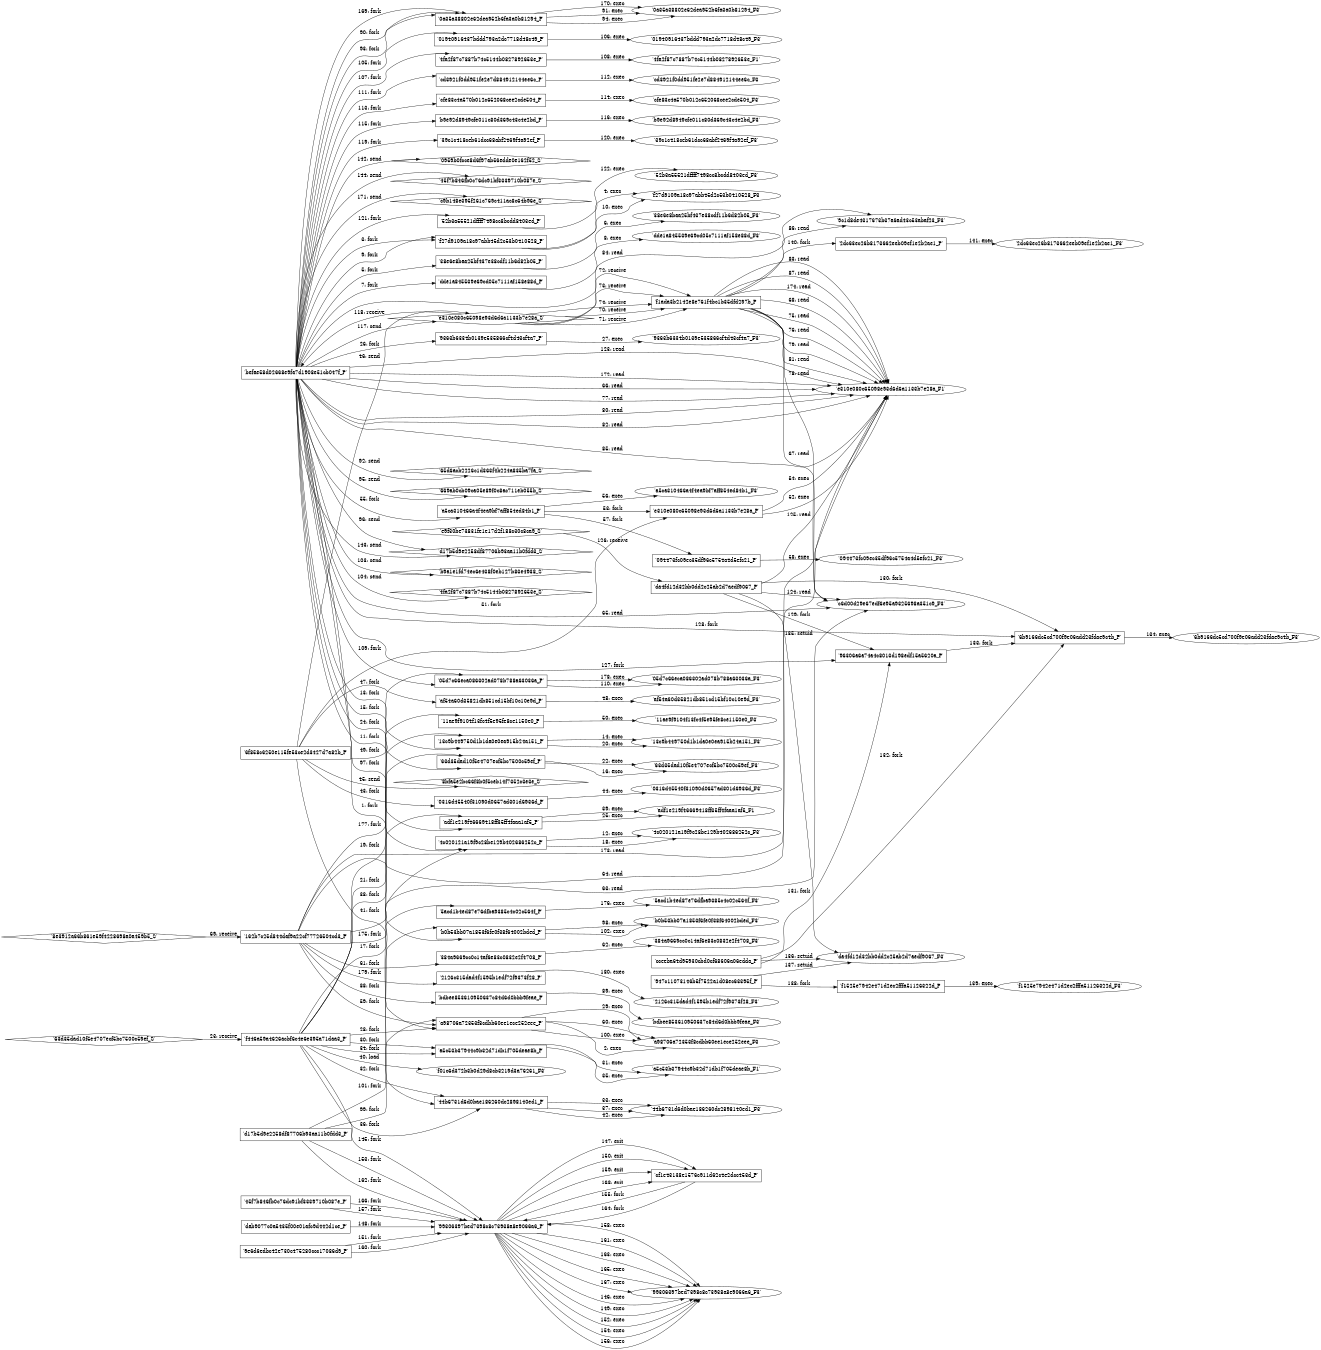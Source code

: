 digraph "D:\Learning\Paper\apt\基于CTI的攻击预警\Dataset\攻击图\ASGfromALLCTI\Microsoft Patch Tuesday – August 2019.dot" {
rankdir="LR"
size="9"
fixedsize="false"
splines="true"
nodesep=0.3
ranksep=0
fontsize=10
overlap="scalexy"
engine= "neato"
	"'befae58d02668e9fa7d1908e51cb047f_P'" [node_type=Process shape=box]
	"'a98706a72353f8cdbb60ee1ece252eee_P'" [node_type=Process shape=box]
	"'befae58d02668e9fa7d1908e51cb047f_P'" -> "'a98706a72353f8cdbb60ee1ece252eee_P'" [label="1: fork"]
	"'a98706a72353f8cdbb60ee1ece252eee_P'" [node_type=Process shape=box]
	"'a98706a72353f8cdbb60ee1ece252eee_F3'" [node_type=File shape=ellipse]
	"'a98706a72353f8cdbb60ee1ece252eee_P'" -> "'a98706a72353f8cdbb60ee1ece252eee_F3'" [label="2: exec"]
	"'befae58d02668e9fa7d1908e51cb047f_P'" [node_type=Process shape=box]
	"'f27d9109a18c97abb45d2c53b0410528_P'" [node_type=Process shape=box]
	"'befae58d02668e9fa7d1908e51cb047f_P'" -> "'f27d9109a18c97abb45d2c53b0410528_P'" [label="3: fork"]
	"'f27d9109a18c97abb45d2c53b0410528_P'" [node_type=Process shape=box]
	"'f27d9109a18c97abb45d2c53b0410528_F3'" [node_type=File shape=ellipse]
	"'f27d9109a18c97abb45d2c53b0410528_P'" -> "'f27d9109a18c97abb45d2c53b0410528_F3'" [label="4: exec"]
	"'befae58d02668e9fa7d1908e51cb047f_P'" [node_type=Process shape=box]
	"'38e6e8baa25bf437e38cdf11b6d82b05_P'" [node_type=Process shape=box]
	"'befae58d02668e9fa7d1908e51cb047f_P'" -> "'38e6e8baa25bf437e38cdf11b6d82b05_P'" [label="5: fork"]
	"'38e6e8baa25bf437e38cdf11b6d82b05_P'" [node_type=Process shape=box]
	"'38e6e8baa25bf437e38cdf11b6d82b05_F3'" [node_type=File shape=ellipse]
	"'38e6e8baa25bf437e38cdf11b6d82b05_P'" -> "'38e6e8baa25bf437e38cdf11b6d82b05_F3'" [label="6: exec"]
	"'befae58d02668e9fa7d1908e51cb047f_P'" [node_type=Process shape=box]
	"'dde1a845539e69cd05c7111af158e88d_P'" [node_type=Process shape=box]
	"'befae58d02668e9fa7d1908e51cb047f_P'" -> "'dde1a845539e69cd05c7111af158e88d_P'" [label="7: fork"]
	"'dde1a845539e69cd05c7111af158e88d_P'" [node_type=Process shape=box]
	"'dde1a845539e69cd05c7111af158e88d_F3'" [node_type=File shape=ellipse]
	"'dde1a845539e69cd05c7111af158e88d_P'" -> "'dde1a845539e69cd05c7111af158e88d_F3'" [label="8: exec"]
	"'befae58d02668e9fa7d1908e51cb047f_P'" [node_type=Process shape=box]
	"'f27d9109a18c97abb45d2c53b0410528_P'" [node_type=Process shape=box]
	"'befae58d02668e9fa7d1908e51cb047f_P'" -> "'f27d9109a18c97abb45d2c53b0410528_P'" [label="9: fork"]
	"'f27d9109a18c97abb45d2c53b0410528_P'" [node_type=Process shape=box]
	"'f27d9109a18c97abb45d2c53b0410528_F3'" [node_type=File shape=ellipse]
	"'f27d9109a18c97abb45d2c53b0410528_P'" -> "'f27d9109a18c97abb45d2c53b0410528_F3'" [label="10: exec"]
	"'befae58d02668e9fa7d1908e51cb047f_P'" [node_type=Process shape=box]
	"'4c020121a19f9c28be129b402686252c_P'" [node_type=Process shape=box]
	"'befae58d02668e9fa7d1908e51cb047f_P'" -> "'4c020121a19f9c28be129b402686252c_P'" [label="11: fork"]
	"'4c020121a19f9c28be129b402686252c_P'" [node_type=Process shape=box]
	"'4c020121a19f9c28be129b402686252c_F3'" [node_type=File shape=ellipse]
	"'4c020121a19f9c28be129b402686252c_P'" -> "'4c020121a19f9c28be129b402686252c_F3'" [label="12: exec"]
	"'befae58d02668e9fa7d1908e51cb047f_P'" [node_type=Process shape=box]
	"'13c9b449750d1b1da0e0ea915b24a151_P'" [node_type=Process shape=box]
	"'befae58d02668e9fa7d1908e51cb047f_P'" -> "'13c9b449750d1b1da0e0ea915b24a151_P'" [label="13: fork"]
	"'13c9b449750d1b1da0e0ea915b24a151_P'" [node_type=Process shape=box]
	"'13c9b449750d1b1da0e0ea915b24a151_F3'" [node_type=File shape=ellipse]
	"'13c9b449750d1b1da0e0ea915b24a151_P'" -> "'13c9b449750d1b1da0e0ea915b24a151_F3'" [label="14: exec"]
	"'befae58d02668e9fa7d1908e51cb047f_P'" [node_type=Process shape=box]
	"'63d35dad10f5e4707ecf5bc7500c59ef_P'" [node_type=Process shape=box]
	"'befae58d02668e9fa7d1908e51cb047f_P'" -> "'63d35dad10f5e4707ecf5bc7500c59ef_P'" [label="15: fork"]
	"'63d35dad10f5e4707ecf5bc7500c59ef_P'" [node_type=Process shape=box]
	"'63d35dad10f5e4707ecf5bc7500c59ef_F3'" [node_type=File shape=ellipse]
	"'63d35dad10f5e4707ecf5bc7500c59ef_P'" -> "'63d35dad10f5e4707ecf5bc7500c59ef_F3'" [label="16: exec"]
	"'f446a59a4626acbf6c4e6e395a71daa3_P'" [node_type=Process shape=box]
	"'4c020121a19f9c28be129b402686252c_P'" [node_type=Process shape=box]
	"'f446a59a4626acbf6c4e6e395a71daa3_P'" -> "'4c020121a19f9c28be129b402686252c_P'" [label="17: fork"]
	"'4c020121a19f9c28be129b402686252c_P'" [node_type=Process shape=box]
	"'4c020121a19f9c28be129b402686252c_F3'" [node_type=File shape=ellipse]
	"'4c020121a19f9c28be129b402686252c_P'" -> "'4c020121a19f9c28be129b402686252c_F3'" [label="18: exec"]
	"'f446a59a4626acbf6c4e6e395a71daa3_P'" [node_type=Process shape=box]
	"'13c9b449750d1b1da0e0ea915b24a151_P'" [node_type=Process shape=box]
	"'f446a59a4626acbf6c4e6e395a71daa3_P'" -> "'13c9b449750d1b1da0e0ea915b24a151_P'" [label="19: fork"]
	"'13c9b449750d1b1da0e0ea915b24a151_P'" [node_type=Process shape=box]
	"'13c9b449750d1b1da0e0ea915b24a151_F3'" [node_type=File shape=ellipse]
	"'13c9b449750d1b1da0e0ea915b24a151_P'" -> "'13c9b449750d1b1da0e0ea915b24a151_F3'" [label="20: exec"]
	"'f446a59a4626acbf6c4e6e395a71daa3_P'" [node_type=Process shape=box]
	"'63d35dad10f5e4707ecf5bc7500c59ef_P'" [node_type=Process shape=box]
	"'f446a59a4626acbf6c4e6e395a71daa3_P'" -> "'63d35dad10f5e4707ecf5bc7500c59ef_P'" [label="21: fork"]
	"'63d35dad10f5e4707ecf5bc7500c59ef_P'" [node_type=Process shape=box]
	"'63d35dad10f5e4707ecf5bc7500c59ef_F3'" [node_type=File shape=ellipse]
	"'63d35dad10f5e4707ecf5bc7500c59ef_P'" -> "'63d35dad10f5e4707ecf5bc7500c59ef_F3'" [label="22: exec"]
	"'f446a59a4626acbf6c4e6e395a71daa3_P'" [node_type=Process shape=box]
	"'63d35dad10f5e4707ecf5bc7500c59ef_S'" [node_type=Socket shape=diamond]
	"'63d35dad10f5e4707ecf5bc7500c59ef_S'" -> "'f446a59a4626acbf6c4e6e395a71daa3_P'" [label="23: receive"]
	"'befae58d02668e9fa7d1908e51cb047f_P'" [node_type=Process shape=box]
	"'adf1e219f46669418ff35ff4faaa1af5_P'" [node_type=Process shape=box]
	"'befae58d02668e9fa7d1908e51cb047f_P'" -> "'adf1e219f46669418ff35ff4faaa1af5_P'" [label="24: fork"]
	"'adf1e219f46669418ff35ff4faaa1af5_P'" [node_type=Process shape=box]
	"'adf1e219f46669418ff35ff4faaa1af5_F1'" [node_type=File shape=ellipse]
	"'adf1e219f46669418ff35ff4faaa1af5_P'" -> "'adf1e219f46669418ff35ff4faaa1af5_F1'" [label="25: exec"]
	"'befae58d02668e9fa7d1908e51cb047f_P'" [node_type=Process shape=box]
	"'9363b6334b0139e535866cf4d43cf4a7_P'" [node_type=Process shape=box]
	"'befae58d02668e9fa7d1908e51cb047f_P'" -> "'9363b6334b0139e535866cf4d43cf4a7_P'" [label="26: fork"]
	"'9363b6334b0139e535866cf4d43cf4a7_P'" [node_type=Process shape=box]
	"'9363b6334b0139e535866cf4d43cf4a7_F3'" [node_type=File shape=ellipse]
	"'9363b6334b0139e535866cf4d43cf4a7_P'" -> "'9363b6334b0139e535866cf4d43cf4a7_F3'" [label="27: exec"]
	"'f446a59a4626acbf6c4e6e395a71daa3_P'" [node_type=Process shape=box]
	"'a98706a72353f8cdbb60ee1ece252eee_P'" [node_type=Process shape=box]
	"'f446a59a4626acbf6c4e6e395a71daa3_P'" -> "'a98706a72353f8cdbb60ee1ece252eee_P'" [label="28: fork"]
	"'a98706a72353f8cdbb60ee1ece252eee_P'" [node_type=Process shape=box]
	"'a98706a72353f8cdbb60ee1ece252eee_F3'" [node_type=File shape=ellipse]
	"'a98706a72353f8cdbb60ee1ece252eee_P'" -> "'a98706a72353f8cdbb60ee1ece252eee_F3'" [label="29: exec"]
	"'f446a59a4626acbf6c4e6e395a71daa3_P'" [node_type=Process shape=box]
	"'a5c53b37944c9b32d71db1f705deae8b_P'" [node_type=Process shape=box]
	"'f446a59a4626acbf6c4e6e395a71daa3_P'" -> "'a5c53b37944c9b32d71db1f705deae8b_P'" [label="30: fork"]
	"'a5c53b37944c9b32d71db1f705deae8b_P'" [node_type=Process shape=box]
	"'a5c53b37944c9b32d71db1f705deae8b_F1'" [node_type=File shape=ellipse]
	"'a5c53b37944c9b32d71db1f705deae8b_P'" -> "'a5c53b37944c9b32d71db1f705deae8b_F1'" [label="31: exec"]
	"'f446a59a4626acbf6c4e6e395a71daa3_P'" [node_type=Process shape=box]
	"'44b6731d6d0bae186260dc2898140ed1_P'" [node_type=Process shape=box]
	"'f446a59a4626acbf6c4e6e395a71daa3_P'" -> "'44b6731d6d0bae186260dc2898140ed1_P'" [label="32: fork"]
	"'44b6731d6d0bae186260dc2898140ed1_P'" [node_type=Process shape=box]
	"'44b6731d6d0bae186260dc2898140ed1_F3'" [node_type=File shape=ellipse]
	"'44b6731d6d0bae186260dc2898140ed1_P'" -> "'44b6731d6d0bae186260dc2898140ed1_F3'" [label="33: exec"]
	"'f446a59a4626acbf6c4e6e395a71daa3_P'" [node_type=Process shape=box]
	"'a5c53b37944c9b32d71db1f705deae8b_P'" [node_type=Process shape=box]
	"'f446a59a4626acbf6c4e6e395a71daa3_P'" -> "'a5c53b37944c9b32d71db1f705deae8b_P'" [label="34: fork"]
	"'a5c53b37944c9b32d71db1f705deae8b_P'" [node_type=Process shape=box]
	"'a5c53b37944c9b32d71db1f705deae8b_F1'" [node_type=File shape=ellipse]
	"'a5c53b37944c9b32d71db1f705deae8b_P'" -> "'a5c53b37944c9b32d71db1f705deae8b_F1'" [label="35: exec"]
	"'f446a59a4626acbf6c4e6e395a71daa3_P'" [node_type=Process shape=box]
	"'44b6731d6d0bae186260dc2898140ed1_P'" [node_type=Process shape=box]
	"'f446a59a4626acbf6c4e6e395a71daa3_P'" -> "'44b6731d6d0bae186260dc2898140ed1_P'" [label="36: fork"]
	"'44b6731d6d0bae186260dc2898140ed1_P'" [node_type=Process shape=box]
	"'44b6731d6d0bae186260dc2898140ed1_F3'" [node_type=File shape=ellipse]
	"'44b6731d6d0bae186260dc2898140ed1_P'" -> "'44b6731d6d0bae186260dc2898140ed1_F3'" [label="37: exec"]
	"'f446a59a4626acbf6c4e6e395a71daa3_P'" [node_type=Process shape=box]
	"'adf1e219f46669418ff35ff4faaa1af5_P'" [node_type=Process shape=box]
	"'f446a59a4626acbf6c4e6e395a71daa3_P'" -> "'adf1e219f46669418ff35ff4faaa1af5_P'" [label="38: fork"]
	"'adf1e219f46669418ff35ff4faaa1af5_P'" [node_type=Process shape=box]
	"'adf1e219f46669418ff35ff4faaa1af5_F1'" [node_type=File shape=ellipse]
	"'adf1e219f46669418ff35ff4faaa1af5_P'" -> "'adf1e219f46669418ff35ff4faaa1af5_F1'" [label="39: exec"]
	"'f01c6d372b3b0d29d8cb3219d3a76261_F3'" [node_type=file shape=ellipse]
	"'f446a59a4626acbf6c4e6e395a71daa3_P'" [node_type=Process shape=box]
	"'f446a59a4626acbf6c4e6e395a71daa3_P'" -> "'f01c6d372b3b0d29d8cb3219d3a76261_F3'" [label="40: load"]
	"'6f858c6250e115fe53ce2d3427d7a82b_P'" [node_type=Process shape=box]
	"'44b6731d6d0bae186260dc2898140ed1_P'" [node_type=Process shape=box]
	"'6f858c6250e115fe53ce2d3427d7a82b_P'" -> "'44b6731d6d0bae186260dc2898140ed1_P'" [label="41: fork"]
	"'44b6731d6d0bae186260dc2898140ed1_P'" [node_type=Process shape=box]
	"'44b6731d6d0bae186260dc2898140ed1_F3'" [node_type=File shape=ellipse]
	"'44b6731d6d0bae186260dc2898140ed1_P'" -> "'44b6731d6d0bae186260dc2898140ed1_F3'" [label="42: exec"]
	"'6f858c6250e115fe53ce2d3427d7a82b_P'" [node_type=Process shape=box]
	"'0316d45540f31090d0657ad301d6936d_P'" [node_type=Process shape=box]
	"'6f858c6250e115fe53ce2d3427d7a82b_P'" -> "'0316d45540f31090d0657ad301d6936d_P'" [label="43: fork"]
	"'0316d45540f31090d0657ad301d6936d_P'" [node_type=Process shape=box]
	"'0316d45540f31090d0657ad301d6936d_F3'" [node_type=File shape=ellipse]
	"'0316d45540f31090d0657ad301d6936d_P'" -> "'0316d45540f31090d0657ad301d6936d_F3'" [label="44: exec"]
	"'8bfa5e2bc66f8b0f5ceb14f7352c3e3e_S'" [node_type=Socket shape=diamond]
	"'6f858c6250e115fe53ce2d3427d7a82b_P'" [node_type=Process shape=box]
	"'6f858c6250e115fe53ce2d3427d7a82b_P'" -> "'8bfa5e2bc66f8b0f5ceb14f7352c3e3e_S'" [label="45: send"]
	"'e310e080c65098e93d6d6a1133b7e28a_S'" [node_type=Socket shape=diamond]
	"'6f858c6250e115fe53ce2d3427d7a82b_P'" [node_type=Process shape=box]
	"'6f858c6250e115fe53ce2d3427d7a82b_P'" -> "'e310e080c65098e93d6d6a1133b7e28a_S'" [label="46: send"]
	"'6f858c6250e115fe53ce2d3427d7a82b_P'" [node_type=Process shape=box]
	"'af54a60d35821db851cd15bf10c10e9d_P'" [node_type=Process shape=box]
	"'6f858c6250e115fe53ce2d3427d7a82b_P'" -> "'af54a60d35821db851cd15bf10c10e9d_P'" [label="47: fork"]
	"'af54a60d35821db851cd15bf10c10e9d_P'" [node_type=Process shape=box]
	"'af54a60d35821db851cd15bf10c10e9d_F3'" [node_type=File shape=ellipse]
	"'af54a60d35821db851cd15bf10c10e9d_P'" -> "'af54a60d35821db851cd15bf10c10e9d_F3'" [label="48: exec"]
	"'6f858c6250e115fe53ce2d3427d7a82b_P'" [node_type=Process shape=box]
	"'11ae9f9104f13fc4f5e95fe8ce1150e0_P'" [node_type=Process shape=box]
	"'6f858c6250e115fe53ce2d3427d7a82b_P'" -> "'11ae9f9104f13fc4f5e95fe8ce1150e0_P'" [label="49: fork"]
	"'11ae9f9104f13fc4f5e95fe8ce1150e0_P'" [node_type=Process shape=box]
	"'11ae9f9104f13fc4f5e95fe8ce1150e0_F3'" [node_type=File shape=ellipse]
	"'11ae9f9104f13fc4f5e95fe8ce1150e0_P'" -> "'11ae9f9104f13fc4f5e95fe8ce1150e0_F3'" [label="50: exec"]
	"'6f858c6250e115fe53ce2d3427d7a82b_P'" [node_type=Process shape=box]
	"'e310e080c65098e93d6d6a1133b7e28a_P'" [node_type=Process shape=box]
	"'6f858c6250e115fe53ce2d3427d7a82b_P'" -> "'e310e080c65098e93d6d6a1133b7e28a_P'" [label="51: fork"]
	"'e310e080c65098e93d6d6a1133b7e28a_P'" [node_type=Process shape=box]
	"'e310e080c65098e93d6d6a1133b7e28a_F1'" [node_type=File shape=ellipse]
	"'e310e080c65098e93d6d6a1133b7e28a_P'" -> "'e310e080c65098e93d6d6a1133b7e28a_F1'" [label="52: exec"]
	"'a5ca310466a4f4ea9bf7aff854ed84b1_P'" [node_type=Process shape=box]
	"'e310e080c65098e93d6d6a1133b7e28a_P'" [node_type=Process shape=box]
	"'a5ca310466a4f4ea9bf7aff854ed84b1_P'" -> "'e310e080c65098e93d6d6a1133b7e28a_P'" [label="53: fork"]
	"'e310e080c65098e93d6d6a1133b7e28a_P'" [node_type=Process shape=box]
	"'e310e080c65098e93d6d6a1133b7e28a_F1'" [node_type=File shape=ellipse]
	"'e310e080c65098e93d6d6a1133b7e28a_P'" -> "'e310e080c65098e93d6d6a1133b7e28a_F1'" [label="54: exec"]
	"'befae58d02668e9fa7d1908e51cb047f_P'" [node_type=Process shape=box]
	"'a5ca310466a4f4ea9bf7aff854ed84b1_P'" [node_type=Process shape=box]
	"'befae58d02668e9fa7d1908e51cb047f_P'" -> "'a5ca310466a4f4ea9bf7aff854ed84b1_P'" [label="55: fork"]
	"'a5ca310466a4f4ea9bf7aff854ed84b1_P'" [node_type=Process shape=box]
	"'a5ca310466a4f4ea9bf7aff854ed84b1_F3'" [node_type=File shape=ellipse]
	"'a5ca310466a4f4ea9bf7aff854ed84b1_P'" -> "'a5ca310466a4f4ea9bf7aff854ed84b1_F3'" [label="56: exec"]
	"'a5ca310466a4f4ea9bf7aff854ed84b1_P'" [node_type=Process shape=box]
	"'094473fc09ec35df96c5754a4d5efc21_P'" [node_type=Process shape=box]
	"'a5ca310466a4f4ea9bf7aff854ed84b1_P'" -> "'094473fc09ec35df96c5754a4d5efc21_P'" [label="57: fork"]
	"'094473fc09ec35df96c5754a4d5efc21_P'" [node_type=Process shape=box]
	"'094473fc09ec35df96c5754a4d5efc21_F3'" [node_type=File shape=ellipse]
	"'094473fc09ec35df96c5754a4d5efc21_P'" -> "'094473fc09ec35df96c5754a4d5efc21_F3'" [label="58: exec"]
	"'162b7c25d844daf9a22cf77726504cd3_P'" [node_type=Process shape=box]
	"'a98706a72353f8cdbb60ee1ece252eee_P'" [node_type=Process shape=box]
	"'162b7c25d844daf9a22cf77726504cd3_P'" -> "'a98706a72353f8cdbb60ee1ece252eee_P'" [label="59: fork"]
	"'a98706a72353f8cdbb60ee1ece252eee_P'" [node_type=Process shape=box]
	"'a98706a72353f8cdbb60ee1ece252eee_F3'" [node_type=File shape=ellipse]
	"'a98706a72353f8cdbb60ee1ece252eee_P'" -> "'a98706a72353f8cdbb60ee1ece252eee_F3'" [label="60: exec"]
	"'162b7c25d844daf9a22cf77726504cd3_P'" [node_type=Process shape=box]
	"'384a9669cc0c14af6e83c0832e2f4708_P'" [node_type=Process shape=box]
	"'162b7c25d844daf9a22cf77726504cd3_P'" -> "'384a9669cc0c14af6e83c0832e2f4708_P'" [label="61: fork"]
	"'384a9669cc0c14af6e83c0832e2f4708_P'" [node_type=Process shape=box]
	"'384a9669cc0c14af6e83c0832e2f4708_F3'" [node_type=File shape=ellipse]
	"'384a9669cc0c14af6e83c0832e2f4708_P'" -> "'384a9669cc0c14af6e83c0832e2f4708_F3'" [label="62: exec"]
	"'c6d00d29e67edf6e95a9325698a351c9_F3'" [node_type=file shape=ellipse]
	"'162b7c25d844daf9a22cf77726504cd3_P'" [node_type=Process shape=box]
	"'162b7c25d844daf9a22cf77726504cd3_P'" -> "'c6d00d29e67edf6e95a9325698a351c9_F3'" [label="63: read"]
	"'e310e080c65098e93d6d6a1133b7e28a_F1'" [node_type=file shape=ellipse]
	"'162b7c25d844daf9a22cf77726504cd3_P'" [node_type=Process shape=box]
	"'162b7c25d844daf9a22cf77726504cd3_P'" -> "'e310e080c65098e93d6d6a1133b7e28a_F1'" [label="64: read"]
	"'c6d00d29e67edf6e95a9325698a351c9_F3'" [node_type=file shape=ellipse]
	"'befae58d02668e9fa7d1908e51cb047f_P'" [node_type=Process shape=box]
	"'befae58d02668e9fa7d1908e51cb047f_P'" -> "'c6d00d29e67edf6e95a9325698a351c9_F3'" [label="65: read"]
	"'e310e080c65098e93d6d6a1133b7e28a_F1'" [node_type=file shape=ellipse]
	"'befae58d02668e9fa7d1908e51cb047f_P'" [node_type=Process shape=box]
	"'befae58d02668e9fa7d1908e51cb047f_P'" -> "'e310e080c65098e93d6d6a1133b7e28a_F1'" [label="66: read"]
	"'c6d00d29e67edf6e95a9325698a351c9_F3'" [node_type=file shape=ellipse]
	"'f1ada3b2142e8e761f4bc1b35dfd297b_P'" [node_type=Process shape=box]
	"'f1ada3b2142e8e761f4bc1b35dfd297b_P'" -> "'c6d00d29e67edf6e95a9325698a351c9_F3'" [label="67: read"]
	"'e310e080c65098e93d6d6a1133b7e28a_F1'" [node_type=file shape=ellipse]
	"'f1ada3b2142e8e761f4bc1b35dfd297b_P'" [node_type=Process shape=box]
	"'f1ada3b2142e8e761f4bc1b35dfd297b_P'" -> "'e310e080c65098e93d6d6a1133b7e28a_F1'" [label="68: read"]
	"'162b7c25d844daf9a22cf77726504cd3_P'" [node_type=Process shape=box]
	"'8e3912a66b861e59f4228698a0a459b5_S'" [node_type=Socket shape=diamond]
	"'8e3912a66b861e59f4228698a0a459b5_S'" -> "'162b7c25d844daf9a22cf77726504cd3_P'" [label="69: receive"]
	"'f1ada3b2142e8e761f4bc1b35dfd297b_P'" [node_type=Process shape=box]
	"'e310e080c65098e93d6d6a1133b7e28a_S'" [node_type=Socket shape=diamond]
	"'e310e080c65098e93d6d6a1133b7e28a_S'" -> "'f1ada3b2142e8e761f4bc1b35dfd297b_P'" [label="70: receive"]
	"'f1ada3b2142e8e761f4bc1b35dfd297b_P'" [node_type=Process shape=box]
	"'e310e080c65098e93d6d6a1133b7e28a_S'" [node_type=Socket shape=diamond]
	"'e310e080c65098e93d6d6a1133b7e28a_S'" -> "'f1ada3b2142e8e761f4bc1b35dfd297b_P'" [label="71: receive"]
	"'f1ada3b2142e8e761f4bc1b35dfd297b_P'" [node_type=Process shape=box]
	"'e310e080c65098e93d6d6a1133b7e28a_S'" [node_type=Socket shape=diamond]
	"'e310e080c65098e93d6d6a1133b7e28a_S'" -> "'f1ada3b2142e8e761f4bc1b35dfd297b_P'" [label="72: receive"]
	"'f1ada3b2142e8e761f4bc1b35dfd297b_P'" [node_type=Process shape=box]
	"'e310e080c65098e93d6d6a1133b7e28a_S'" [node_type=Socket shape=diamond]
	"'e310e080c65098e93d6d6a1133b7e28a_S'" -> "'f1ada3b2142e8e761f4bc1b35dfd297b_P'" [label="73: receive"]
	"'f1ada3b2142e8e761f4bc1b35dfd297b_P'" [node_type=Process shape=box]
	"'e310e080c65098e93d6d6a1133b7e28a_S'" [node_type=Socket shape=diamond]
	"'e310e080c65098e93d6d6a1133b7e28a_S'" -> "'f1ada3b2142e8e761f4bc1b35dfd297b_P'" [label="74: receive"]
	"'e310e080c65098e93d6d6a1133b7e28a_F1'" [node_type=file shape=ellipse]
	"'f1ada3b2142e8e761f4bc1b35dfd297b_P'" [node_type=Process shape=box]
	"'f1ada3b2142e8e761f4bc1b35dfd297b_P'" -> "'e310e080c65098e93d6d6a1133b7e28a_F1'" [label="75: read"]
	"'e310e080c65098e93d6d6a1133b7e28a_F1'" [node_type=file shape=ellipse]
	"'f1ada3b2142e8e761f4bc1b35dfd297b_P'" [node_type=Process shape=box]
	"'f1ada3b2142e8e761f4bc1b35dfd297b_P'" -> "'e310e080c65098e93d6d6a1133b7e28a_F1'" [label="76: read"]
	"'e310e080c65098e93d6d6a1133b7e28a_F1'" [node_type=file shape=ellipse]
	"'befae58d02668e9fa7d1908e51cb047f_P'" [node_type=Process shape=box]
	"'befae58d02668e9fa7d1908e51cb047f_P'" -> "'e310e080c65098e93d6d6a1133b7e28a_F1'" [label="77: read"]
	"'c6d00d29e67edf6e95a9325698a351c9_F3'" [node_type=file shape=ellipse]
	"'f1ada3b2142e8e761f4bc1b35dfd297b_P'" [node_type=Process shape=box]
	"'f1ada3b2142e8e761f4bc1b35dfd297b_P'" -> "'c6d00d29e67edf6e95a9325698a351c9_F3'" [label="78: read"]
	"'e310e080c65098e93d6d6a1133b7e28a_F1'" [node_type=file shape=ellipse]
	"'f1ada3b2142e8e761f4bc1b35dfd297b_P'" [node_type=Process shape=box]
	"'f1ada3b2142e8e761f4bc1b35dfd297b_P'" -> "'e310e080c65098e93d6d6a1133b7e28a_F1'" [label="79: read"]
	"'e310e080c65098e93d6d6a1133b7e28a_F1'" [node_type=file shape=ellipse]
	"'befae58d02668e9fa7d1908e51cb047f_P'" [node_type=Process shape=box]
	"'befae58d02668e9fa7d1908e51cb047f_P'" -> "'e310e080c65098e93d6d6a1133b7e28a_F1'" [label="80: read"]
	"'e310e080c65098e93d6d6a1133b7e28a_F1'" [node_type=file shape=ellipse]
	"'f1ada3b2142e8e761f4bc1b35dfd297b_P'" [node_type=Process shape=box]
	"'f1ada3b2142e8e761f4bc1b35dfd297b_P'" -> "'e310e080c65098e93d6d6a1133b7e28a_F1'" [label="81: read"]
	"'e310e080c65098e93d6d6a1133b7e28a_F1'" [node_type=file shape=ellipse]
	"'befae58d02668e9fa7d1908e51cb047f_P'" [node_type=Process shape=box]
	"'befae58d02668e9fa7d1908e51cb047f_P'" -> "'e310e080c65098e93d6d6a1133b7e28a_F1'" [label="82: read"]
	"'e310e080c65098e93d6d6a1133b7e28a_F1'" [node_type=file shape=ellipse]
	"'f1ada3b2142e8e761f4bc1b35dfd297b_P'" [node_type=Process shape=box]
	"'f1ada3b2142e8e761f4bc1b35dfd297b_P'" -> "'e310e080c65098e93d6d6a1133b7e28a_F1'" [label="83: read"]
	"'9c1d8de4317673b37a6ad43c53abaf23_F3'" [node_type=file shape=ellipse]
	"'befae58d02668e9fa7d1908e51cb047f_P'" [node_type=Process shape=box]
	"'befae58d02668e9fa7d1908e51cb047f_P'" -> "'9c1d8de4317673b37a6ad43c53abaf23_F3'" [label="84: read"]
	"'e310e080c65098e93d6d6a1133b7e28a_F1'" [node_type=file shape=ellipse]
	"'befae58d02668e9fa7d1908e51cb047f_P'" [node_type=Process shape=box]
	"'befae58d02668e9fa7d1908e51cb047f_P'" -> "'e310e080c65098e93d6d6a1133b7e28a_F1'" [label="85: read"]
	"'9c1d8de4317673b37a6ad43c53abaf23_F3'" [node_type=file shape=ellipse]
	"'f1ada3b2142e8e761f4bc1b35dfd297b_P'" [node_type=Process shape=box]
	"'f1ada3b2142e8e761f4bc1b35dfd297b_P'" -> "'9c1d8de4317673b37a6ad43c53abaf23_F3'" [label="86: read"]
	"'e310e080c65098e93d6d6a1133b7e28a_F1'" [node_type=file shape=ellipse]
	"'f1ada3b2142e8e761f4bc1b35dfd297b_P'" [node_type=Process shape=box]
	"'f1ada3b2142e8e761f4bc1b35dfd297b_P'" -> "'e310e080c65098e93d6d6a1133b7e28a_F1'" [label="87: read"]
	"'162b7c25d844daf9a22cf77726504cd3_P'" [node_type=Process shape=box]
	"'bdbee853610950637c84d6d0bbb9feae_P'" [node_type=Process shape=box]
	"'162b7c25d844daf9a22cf77726504cd3_P'" -> "'bdbee853610950637c84d6d0bbb9feae_P'" [label="88: fork"]
	"'bdbee853610950637c84d6d0bbb9feae_P'" [node_type=Process shape=box]
	"'bdbee853610950637c84d6d0bbb9feae_F3'" [node_type=File shape=ellipse]
	"'bdbee853610950637c84d6d0bbb9feae_P'" -> "'bdbee853610950637c84d6d0bbb9feae_F3'" [label="89: exec"]
	"'befae58d02668e9fa7d1908e51cb047f_P'" [node_type=Process shape=box]
	"'0a35a38802e62dea952b6fa3a0b81294_P'" [node_type=Process shape=box]
	"'befae58d02668e9fa7d1908e51cb047f_P'" -> "'0a35a38802e62dea952b6fa3a0b81294_P'" [label="90: fork"]
	"'0a35a38802e62dea952b6fa3a0b81294_P'" [node_type=Process shape=box]
	"'0a35a38802e62dea952b6fa3a0b81294_F3'" [node_type=File shape=ellipse]
	"'0a35a38802e62dea952b6fa3a0b81294_P'" -> "'0a35a38802e62dea952b6fa3a0b81294_F3'" [label="91: exec"]
	"'65d6acb2226c1d363f4b224a835ba7fa_S'" [node_type=Socket shape=diamond]
	"'befae58d02668e9fa7d1908e51cb047f_P'" [node_type=Process shape=box]
	"'befae58d02668e9fa7d1908e51cb047f_P'" -> "'65d6acb2226c1d363f4b224a835ba7fa_S'" [label="92: send"]
	"'befae58d02668e9fa7d1908e51cb047f_P'" [node_type=Process shape=box]
	"'0a35a38802e62dea952b6fa3a0b81294_P'" [node_type=Process shape=box]
	"'befae58d02668e9fa7d1908e51cb047f_P'" -> "'0a35a38802e62dea952b6fa3a0b81294_P'" [label="93: fork"]
	"'0a35a38802e62dea952b6fa3a0b81294_P'" [node_type=Process shape=box]
	"'0a35a38802e62dea952b6fa3a0b81294_F3'" [node_type=File shape=ellipse]
	"'0a35a38802e62dea952b6fa3a0b81294_P'" -> "'0a35a38802e62dea952b6fa3a0b81294_F3'" [label="94: exec"]
	"'669ab0cb09ca05e89f0c8ac711eb055b_S'" [node_type=Socket shape=diamond]
	"'befae58d02668e9fa7d1908e51cb047f_P'" [node_type=Process shape=box]
	"'befae58d02668e9fa7d1908e51cb047f_P'" -> "'669ab0cb09ca05e89f0c8ac711eb055b_S'" [label="95: send"]
	"'d17b5d9e2258df87706b93aa11b0fdd3_S'" [node_type=Socket shape=diamond]
	"'befae58d02668e9fa7d1908e51cb047f_P'" [node_type=Process shape=box]
	"'befae58d02668e9fa7d1908e51cb047f_P'" -> "'d17b5d9e2258df87706b93aa11b0fdd3_S'" [label="96: send"]
	"'befae58d02668e9fa7d1908e51cb047f_P'" [node_type=Process shape=box]
	"'b0b53bb07a1853f6fe0f38f64002bded_P'" [node_type=Process shape=box]
	"'befae58d02668e9fa7d1908e51cb047f_P'" -> "'b0b53bb07a1853f6fe0f38f64002bded_P'" [label="97: fork"]
	"'b0b53bb07a1853f6fe0f38f64002bded_P'" [node_type=Process shape=box]
	"'b0b53bb07a1853f6fe0f38f64002bded_F3'" [node_type=File shape=ellipse]
	"'b0b53bb07a1853f6fe0f38f64002bded_P'" -> "'b0b53bb07a1853f6fe0f38f64002bded_F3'" [label="98: exec"]
	"'d17b5d9e2258df87706b93aa11b0fdd3_P'" [node_type=Process shape=box]
	"'a98706a72353f8cdbb60ee1ece252eee_P'" [node_type=Process shape=box]
	"'d17b5d9e2258df87706b93aa11b0fdd3_P'" -> "'a98706a72353f8cdbb60ee1ece252eee_P'" [label="99: fork"]
	"'a98706a72353f8cdbb60ee1ece252eee_P'" [node_type=Process shape=box]
	"'a98706a72353f8cdbb60ee1ece252eee_F3'" [node_type=File shape=ellipse]
	"'a98706a72353f8cdbb60ee1ece252eee_P'" -> "'a98706a72353f8cdbb60ee1ece252eee_F3'" [label="100: exec"]
	"'d17b5d9e2258df87706b93aa11b0fdd3_P'" [node_type=Process shape=box]
	"'b0b53bb07a1853f6fe0f38f64002bded_P'" [node_type=Process shape=box]
	"'d17b5d9e2258df87706b93aa11b0fdd3_P'" -> "'b0b53bb07a1853f6fe0f38f64002bded_P'" [label="101: fork"]
	"'b0b53bb07a1853f6fe0f38f64002bded_P'" [node_type=Process shape=box]
	"'b0b53bb07a1853f6fe0f38f64002bded_F3'" [node_type=File shape=ellipse]
	"'b0b53bb07a1853f6fe0f38f64002bded_P'" -> "'b0b53bb07a1853f6fe0f38f64002bded_F3'" [label="102: exec"]
	"'b9a1e1fd74ec6e438f0eb127b83e4938_S'" [node_type=Socket shape=diamond]
	"'befae58d02668e9fa7d1908e51cb047f_P'" [node_type=Process shape=box]
	"'befae58d02668e9fa7d1908e51cb047f_P'" -> "'b9a1e1fd74ec6e438f0eb127b83e4938_S'" [label="103: send"]
	"'4fa2f87c7887b74c5144b0827892653e_S'" [node_type=Socket shape=diamond]
	"'befae58d02668e9fa7d1908e51cb047f_P'" [node_type=Process shape=box]
	"'befae58d02668e9fa7d1908e51cb047f_P'" -> "'4fa2f87c7887b74c5144b0827892653e_S'" [label="104: send"]
	"'befae58d02668e9fa7d1908e51cb047f_P'" [node_type=Process shape=box]
	"'01940916437bddd793a2dc7718d48c49_P'" [node_type=Process shape=box]
	"'befae58d02668e9fa7d1908e51cb047f_P'" -> "'01940916437bddd793a2dc7718d48c49_P'" [label="105: fork"]
	"'01940916437bddd793a2dc7718d48c49_P'" [node_type=Process shape=box]
	"'01940916437bddd793a2dc7718d48c49_F3'" [node_type=File shape=ellipse]
	"'01940916437bddd793a2dc7718d48c49_P'" -> "'01940916437bddd793a2dc7718d48c49_F3'" [label="106: exec"]
	"'befae58d02668e9fa7d1908e51cb047f_P'" [node_type=Process shape=box]
	"'4fa2f87c7887b74c5144b0827892653e_P'" [node_type=Process shape=box]
	"'befae58d02668e9fa7d1908e51cb047f_P'" -> "'4fa2f87c7887b74c5144b0827892653e_P'" [label="107: fork"]
	"'4fa2f87c7887b74c5144b0827892653e_P'" [node_type=Process shape=box]
	"'4fa2f87c7887b74c5144b0827892653e_F1'" [node_type=File shape=ellipse]
	"'4fa2f87c7887b74c5144b0827892653e_P'" -> "'4fa2f87c7887b74c5144b0827892653e_F1'" [label="108: exec"]
	"'befae58d02668e9fa7d1908e51cb047f_P'" [node_type=Process shape=box]
	"'05d7c66eca086302ad078b788a63036a_P'" [node_type=Process shape=box]
	"'befae58d02668e9fa7d1908e51cb047f_P'" -> "'05d7c66eca086302ad078b788a63036a_P'" [label="109: fork"]
	"'05d7c66eca086302ad078b788a63036a_P'" [node_type=Process shape=box]
	"'05d7c66eca086302ad078b788a63036a_F3'" [node_type=File shape=ellipse]
	"'05d7c66eca086302ad078b788a63036a_P'" -> "'05d7c66eca086302ad078b788a63036a_F3'" [label="110: exec"]
	"'befae58d02668e9fa7d1908e51cb047f_P'" [node_type=Process shape=box]
	"'cd3921f0dd951fe2e7d884912144ee6c_P'" [node_type=Process shape=box]
	"'befae58d02668e9fa7d1908e51cb047f_P'" -> "'cd3921f0dd951fe2e7d884912144ee6c_P'" [label="111: fork"]
	"'cd3921f0dd951fe2e7d884912144ee6c_P'" [node_type=Process shape=box]
	"'cd3921f0dd951fe2e7d884912144ee6c_F3'" [node_type=File shape=ellipse]
	"'cd3921f0dd951fe2e7d884912144ee6c_P'" -> "'cd3921f0dd951fe2e7d884912144ee6c_F3'" [label="112: exec"]
	"'befae58d02668e9fa7d1908e51cb047f_P'" [node_type=Process shape=box]
	"'cfe83c4a570b012c652068cee2cde504_P'" [node_type=Process shape=box]
	"'befae58d02668e9fa7d1908e51cb047f_P'" -> "'cfe83c4a570b012c652068cee2cde504_P'" [label="113: fork"]
	"'cfe83c4a570b012c652068cee2cde504_P'" [node_type=Process shape=box]
	"'cfe83c4a570b012c652068cee2cde504_F3'" [node_type=File shape=ellipse]
	"'cfe83c4a570b012c652068cee2cde504_P'" -> "'cfe83c4a570b012c652068cee2cde504_F3'" [label="114: exec"]
	"'befae58d02668e9fa7d1908e51cb047f_P'" [node_type=Process shape=box]
	"'b9e92d8949cfe011c80d369c43c4e2bd_P'" [node_type=Process shape=box]
	"'befae58d02668e9fa7d1908e51cb047f_P'" -> "'b9e92d8949cfe011c80d369c43c4e2bd_P'" [label="115: fork"]
	"'b9e92d8949cfe011c80d369c43c4e2bd_P'" [node_type=Process shape=box]
	"'b9e92d8949cfe011c80d369c43c4e2bd_F3'" [node_type=File shape=ellipse]
	"'b9e92d8949cfe011c80d369c43c4e2bd_P'" -> "'b9e92d8949cfe011c80d369c43c4e2bd_F3'" [label="116: exec"]
	"'e310e080c65098e93d6d6a1133b7e28a_S'" [node_type=Socket shape=diamond]
	"'befae58d02668e9fa7d1908e51cb047f_P'" [node_type=Process shape=box]
	"'befae58d02668e9fa7d1908e51cb047f_P'" -> "'e310e080c65098e93d6d6a1133b7e28a_S'" [label="117: send"]
	"'e310e080c65098e93d6d6a1133b7e28a_S'" -> "'befae58d02668e9fa7d1908e51cb047f_P'" [label="118: receive"]
	"'befae58d02668e9fa7d1908e51cb047f_P'" [node_type=Process shape=box]
	"'39c1c418ceb61dcc68abf2469f4a92ef_P'" [node_type=Process shape=box]
	"'befae58d02668e9fa7d1908e51cb047f_P'" -> "'39c1c418ceb61dcc68abf2469f4a92ef_P'" [label="119: fork"]
	"'39c1c418ceb61dcc68abf2469f4a92ef_P'" [node_type=Process shape=box]
	"'39c1c418ceb61dcc68abf2469f4a92ef_F3'" [node_type=File shape=ellipse]
	"'39c1c418ceb61dcc68abf2469f4a92ef_P'" -> "'39c1c418ceb61dcc68abf2469f4a92ef_F3'" [label="120: exec"]
	"'befae58d02668e9fa7d1908e51cb047f_P'" [node_type=Process shape=box]
	"'52b3a55521dffff7498cc8bcdd8403ed_P'" [node_type=Process shape=box]
	"'befae58d02668e9fa7d1908e51cb047f_P'" -> "'52b3a55521dffff7498cc8bcdd8403ed_P'" [label="121: fork"]
	"'52b3a55521dffff7498cc8bcdd8403ed_P'" [node_type=Process shape=box]
	"'52b3a55521dffff7498cc8bcdd8403ed_F3'" [node_type=File shape=ellipse]
	"'52b3a55521dffff7498cc8bcdd8403ed_P'" -> "'52b3a55521dffff7498cc8bcdd8403ed_F3'" [label="122: exec"]
	"'e310e080c65098e93d6d6a1133b7e28a_F1'" [node_type=file shape=ellipse]
	"'befae58d02668e9fa7d1908e51cb047f_P'" [node_type=Process shape=box]
	"'befae58d02668e9fa7d1908e51cb047f_P'" -> "'e310e080c65098e93d6d6a1133b7e28a_F1'" [label="123: read"]
	"'c6d00d29e67edf6e95a9325698a351c9_F3'" [node_type=file shape=ellipse]
	"'da4fd12d32bb0dd2c25ab2d7aedf9067_P'" [node_type=Process shape=box]
	"'da4fd12d32bb0dd2c25ab2d7aedf9067_P'" -> "'c6d00d29e67edf6e95a9325698a351c9_F3'" [label="124: read"]
	"'e310e080c65098e93d6d6a1133b7e28a_F1'" [node_type=file shape=ellipse]
	"'da4fd12d32bb0dd2c25ab2d7aedf9067_P'" [node_type=Process shape=box]
	"'da4fd12d32bb0dd2c25ab2d7aedf9067_P'" -> "'e310e080c65098e93d6d6a1133b7e28a_F1'" [label="125: read"]
	"'da4fd12d32bb0dd2c25ab2d7aedf9067_P'" [node_type=Process shape=box]
	"'e9f30be73831fe1e17d2f188c30c8ca9_S'" [node_type=Socket shape=diamond]
	"'e9f30be73831fe1e17d2f188c30c8ca9_S'" -> "'da4fd12d32bb0dd2c25ab2d7aedf9067_P'" [label="126: receive"]
	"'befae58d02668e9fa7d1908e51cb047f_P'" [node_type=Process shape=box]
	"'96306a6a74a4c8013d198edf15a5620a_P'" [node_type=Process shape=box]
	"'befae58d02668e9fa7d1908e51cb047f_P'" -> "'96306a6a74a4c8013d198edf15a5620a_P'" [label="127: fork"]
	"'befae58d02668e9fa7d1908e51cb047f_P'" [node_type=Process shape=box]
	"'6b9166dc5cd700f9e06add23fdae9c4b_P'" [node_type=Process shape=box]
	"'befae58d02668e9fa7d1908e51cb047f_P'" -> "'6b9166dc5cd700f9e06add23fdae9c4b_P'" [label="128: fork"]
	"'da4fd12d32bb0dd2c25ab2d7aedf9067_P'" [node_type=Process shape=box]
	"'96306a6a74a4c8013d198edf15a5620a_P'" [node_type=Process shape=box]
	"'da4fd12d32bb0dd2c25ab2d7aedf9067_P'" -> "'96306a6a74a4c8013d198edf15a5620a_P'" [label="129: fork"]
	"'da4fd12d32bb0dd2c25ab2d7aedf9067_P'" [node_type=Process shape=box]
	"'6b9166dc5cd700f9e06add23fdae9c4b_P'" [node_type=Process shape=box]
	"'da4fd12d32bb0dd2c25ab2d7aedf9067_P'" -> "'6b9166dc5cd700f9e06add23fdae9c4b_P'" [label="130: fork"]
	"'cceeba64d95930cbd0cf68606a06edda_P'" [node_type=Process shape=box]
	"'96306a6a74a4c8013d198edf15a5620a_P'" [node_type=Process shape=box]
	"'cceeba64d95930cbd0cf68606a06edda_P'" -> "'96306a6a74a4c8013d198edf15a5620a_P'" [label="131: fork"]
	"'cceeba64d95930cbd0cf68606a06edda_P'" [node_type=Process shape=box]
	"'6b9166dc5cd700f9e06add23fdae9c4b_P'" [node_type=Process shape=box]
	"'cceeba64d95930cbd0cf68606a06edda_P'" -> "'6b9166dc5cd700f9e06add23fdae9c4b_P'" [label="132: fork"]
	"'96306a6a74a4c8013d198edf15a5620a_P'" [node_type=Process shape=box]
	"'6b9166dc5cd700f9e06add23fdae9c4b_P'" [node_type=Process shape=box]
	"'96306a6a74a4c8013d198edf15a5620a_P'" -> "'6b9166dc5cd700f9e06add23fdae9c4b_P'" [label="133: fork"]
	"'6b9166dc5cd700f9e06add23fdae9c4b_P'" [node_type=Process shape=box]
	"'6b9166dc5cd700f9e06add23fdae9c4b_F3'" [node_type=File shape=ellipse]
	"'6b9166dc5cd700f9e06add23fdae9c4b_P'" -> "'6b9166dc5cd700f9e06add23fdae9c4b_F3'" [label="134: exec"]
	"'da4fd12d32bb0dd2c25ab2d7aedf9067_F3'" [node_type=file shape=ellipse]
	"'da4fd12d32bb0dd2c25ab2d7aedf9067_P'" [node_type=Process shape=box]
	"'da4fd12d32bb0dd2c25ab2d7aedf9067_P'" -> "'da4fd12d32bb0dd2c25ab2d7aedf9067_F3'" [label="135: setuid"]
	"'da4fd12d32bb0dd2c25ab2d7aedf9067_F3'" [node_type=file shape=ellipse]
	"'cceeba64d95930cbd0cf68606a06edda_P'" [node_type=Process shape=box]
	"'cceeba64d95930cbd0cf68606a06edda_P'" -> "'da4fd12d32bb0dd2c25ab2d7aedf9067_F3'" [label="136: setuid"]
	"'da4fd12d32bb0dd2c25ab2d7aedf9067_F3'" [node_type=file shape=ellipse]
	"'947c11073146b5f7522a1d08ec63395f_P'" [node_type=Process shape=box]
	"'947c11073146b5f7522a1d08ec63395f_P'" -> "'da4fd12d32bb0dd2c25ab2d7aedf9067_F3'" [label="137: setuid"]
	"'947c11073146b5f7522a1d08ec63395f_P'" [node_type=Process shape=box]
	"'f1525e7942e471d2ec2fffa51126322d_P'" [node_type=Process shape=box]
	"'947c11073146b5f7522a1d08ec63395f_P'" -> "'f1525e7942e471d2ec2fffa51126322d_P'" [label="138: fork"]
	"'f1525e7942e471d2ec2fffa51126322d_P'" [node_type=Process shape=box]
	"'f1525e7942e471d2ec2fffa51126322d_F3'" [node_type=File shape=ellipse]
	"'f1525e7942e471d2ec2fffa51126322d_P'" -> "'f1525e7942e471d2ec2fffa51126322d_F3'" [label="139: exec"]
	"'f1ada3b2142e8e761f4bc1b35dfd297b_P'" [node_type=Process shape=box]
	"'2dc63ec26b8173662eeb09ef1e2b2ae1_P'" [node_type=Process shape=box]
	"'f1ada3b2142e8e761f4bc1b35dfd297b_P'" -> "'2dc63ec26b8173662eeb09ef1e2b2ae1_P'" [label="140: fork"]
	"'2dc63ec26b8173662eeb09ef1e2b2ae1_P'" [node_type=Process shape=box]
	"'2dc63ec26b8173662eeb09ef1e2b2ae1_F3'" [node_type=File shape=ellipse]
	"'2dc63ec26b8173662eeb09ef1e2b2ae1_P'" -> "'2dc63ec26b8173662eeb09ef1e2b2ae1_F3'" [label="141: exec"]
	"'0959b0fcce8d6f97ab56edde0e162f52_S'" [node_type=Socket shape=diamond]
	"'befae58d02668e9fa7d1908e51cb047f_P'" [node_type=Process shape=box]
	"'befae58d02668e9fa7d1908e51cb047f_P'" -> "'0959b0fcce8d6f97ab56edde0e162f52_S'" [label="142: send"]
	"'d17b5d9e2258df87706b93aa11b0fdd3_S'" [node_type=Socket shape=diamond]
	"'befae58d02668e9fa7d1908e51cb047f_P'" [node_type=Process shape=box]
	"'befae58d02668e9fa7d1908e51cb047f_P'" -> "'d17b5d9e2258df87706b93aa11b0fdd3_S'" [label="143: send"]
	"'45f7b846fb0c76dc91bf3339710b087e_S'" [node_type=Socket shape=diamond]
	"'befae58d02668e9fa7d1908e51cb047f_P'" [node_type=Process shape=box]
	"'befae58d02668e9fa7d1908e51cb047f_P'" -> "'45f7b846fb0c76dc91bf3339710b087e_S'" [label="144: send"]
	"'f446a59a4626acbf6c4e6e395a71daa3_P'" [node_type=Process shape=box]
	"'99306397bed7398c8c73938a8e9066a6_P'" [node_type=Process shape=box]
	"'f446a59a4626acbf6c4e6e395a71daa3_P'" -> "'99306397bed7398c8c73938a8e9066a6_P'" [label="145: fork"]
	"'99306397bed7398c8c73938a8e9066a6_P'" [node_type=Process shape=box]
	"'99306397bed7398c8c73938a8e9066a6_F3'" [node_type=File shape=ellipse]
	"'99306397bed7398c8c73938a8e9066a6_P'" -> "'99306397bed7398c8c73938a8e9066a6_F3'" [label="146: exec"]
	"'99306397bed7398c8c73938a8e9066a6_P'" [node_type=Process shape=box]
	"'cf1e43138e1576c911d62c4e2dcc453d_P'" [node_type=Process shape=box]
	"'99306397bed7398c8c73938a8e9066a6_P'" -> "'cf1e43138e1576c911d62c4e2dcc453d_P'" [label="147: exit"]
	"'dab9077c0a5435f00e01afc9d442d1ce_P'" [node_type=Process shape=box]
	"'99306397bed7398c8c73938a8e9066a6_P'" [node_type=Process shape=box]
	"'dab9077c0a5435f00e01afc9d442d1ce_P'" -> "'99306397bed7398c8c73938a8e9066a6_P'" [label="148: fork"]
	"'99306397bed7398c8c73938a8e9066a6_P'" [node_type=Process shape=box]
	"'99306397bed7398c8c73938a8e9066a6_F3'" [node_type=File shape=ellipse]
	"'99306397bed7398c8c73938a8e9066a6_P'" -> "'99306397bed7398c8c73938a8e9066a6_F3'" [label="149: exec"]
	"'99306397bed7398c8c73938a8e9066a6_P'" [node_type=Process shape=box]
	"'cf1e43138e1576c911d62c4e2dcc453d_P'" [node_type=Process shape=box]
	"'99306397bed7398c8c73938a8e9066a6_P'" -> "'cf1e43138e1576c911d62c4e2dcc453d_P'" [label="150: exit"]
	"'9e6d6edbc42e730c475280ccc17086d9_P'" [node_type=Process shape=box]
	"'99306397bed7398c8c73938a8e9066a6_P'" [node_type=Process shape=box]
	"'9e6d6edbc42e730c475280ccc17086d9_P'" -> "'99306397bed7398c8c73938a8e9066a6_P'" [label="151: fork"]
	"'99306397bed7398c8c73938a8e9066a6_P'" [node_type=Process shape=box]
	"'99306397bed7398c8c73938a8e9066a6_F3'" [node_type=File shape=ellipse]
	"'99306397bed7398c8c73938a8e9066a6_P'" -> "'99306397bed7398c8c73938a8e9066a6_F3'" [label="152: exec"]
	"'d17b5d9e2258df87706b93aa11b0fdd3_P'" [node_type=Process shape=box]
	"'99306397bed7398c8c73938a8e9066a6_P'" [node_type=Process shape=box]
	"'d17b5d9e2258df87706b93aa11b0fdd3_P'" -> "'99306397bed7398c8c73938a8e9066a6_P'" [label="153: fork"]
	"'99306397bed7398c8c73938a8e9066a6_P'" [node_type=Process shape=box]
	"'99306397bed7398c8c73938a8e9066a6_F3'" [node_type=File shape=ellipse]
	"'99306397bed7398c8c73938a8e9066a6_P'" -> "'99306397bed7398c8c73938a8e9066a6_F3'" [label="154: exec"]
	"'cf1e43138e1576c911d62c4e2dcc453d_P'" [node_type=Process shape=box]
	"'99306397bed7398c8c73938a8e9066a6_P'" [node_type=Process shape=box]
	"'cf1e43138e1576c911d62c4e2dcc453d_P'" -> "'99306397bed7398c8c73938a8e9066a6_P'" [label="155: fork"]
	"'99306397bed7398c8c73938a8e9066a6_P'" [node_type=Process shape=box]
	"'99306397bed7398c8c73938a8e9066a6_F3'" [node_type=File shape=ellipse]
	"'99306397bed7398c8c73938a8e9066a6_P'" -> "'99306397bed7398c8c73938a8e9066a6_F3'" [label="156: exec"]
	"'45f7b846fb0c76dc91bf3339710b087e_P'" [node_type=Process shape=box]
	"'99306397bed7398c8c73938a8e9066a6_P'" [node_type=Process shape=box]
	"'45f7b846fb0c76dc91bf3339710b087e_P'" -> "'99306397bed7398c8c73938a8e9066a6_P'" [label="157: fork"]
	"'99306397bed7398c8c73938a8e9066a6_P'" [node_type=Process shape=box]
	"'99306397bed7398c8c73938a8e9066a6_F3'" [node_type=File shape=ellipse]
	"'99306397bed7398c8c73938a8e9066a6_P'" -> "'99306397bed7398c8c73938a8e9066a6_F3'" [label="158: exec"]
	"'99306397bed7398c8c73938a8e9066a6_P'" [node_type=Process shape=box]
	"'cf1e43138e1576c911d62c4e2dcc453d_P'" [node_type=Process shape=box]
	"'99306397bed7398c8c73938a8e9066a6_P'" -> "'cf1e43138e1576c911d62c4e2dcc453d_P'" [label="159: exit"]
	"'9e6d6edbc42e730c475280ccc17086d9_P'" [node_type=Process shape=box]
	"'99306397bed7398c8c73938a8e9066a6_P'" [node_type=Process shape=box]
	"'9e6d6edbc42e730c475280ccc17086d9_P'" -> "'99306397bed7398c8c73938a8e9066a6_P'" [label="160: fork"]
	"'99306397bed7398c8c73938a8e9066a6_P'" [node_type=Process shape=box]
	"'99306397bed7398c8c73938a8e9066a6_F3'" [node_type=File shape=ellipse]
	"'99306397bed7398c8c73938a8e9066a6_P'" -> "'99306397bed7398c8c73938a8e9066a6_F3'" [label="161: exec"]
	"'d17b5d9e2258df87706b93aa11b0fdd3_P'" [node_type=Process shape=box]
	"'99306397bed7398c8c73938a8e9066a6_P'" [node_type=Process shape=box]
	"'d17b5d9e2258df87706b93aa11b0fdd3_P'" -> "'99306397bed7398c8c73938a8e9066a6_P'" [label="162: fork"]
	"'99306397bed7398c8c73938a8e9066a6_P'" [node_type=Process shape=box]
	"'99306397bed7398c8c73938a8e9066a6_F3'" [node_type=File shape=ellipse]
	"'99306397bed7398c8c73938a8e9066a6_P'" -> "'99306397bed7398c8c73938a8e9066a6_F3'" [label="163: exec"]
	"'cf1e43138e1576c911d62c4e2dcc453d_P'" [node_type=Process shape=box]
	"'99306397bed7398c8c73938a8e9066a6_P'" [node_type=Process shape=box]
	"'cf1e43138e1576c911d62c4e2dcc453d_P'" -> "'99306397bed7398c8c73938a8e9066a6_P'" [label="164: fork"]
	"'99306397bed7398c8c73938a8e9066a6_P'" [node_type=Process shape=box]
	"'99306397bed7398c8c73938a8e9066a6_F3'" [node_type=File shape=ellipse]
	"'99306397bed7398c8c73938a8e9066a6_P'" -> "'99306397bed7398c8c73938a8e9066a6_F3'" [label="165: exec"]
	"'45f7b846fb0c76dc91bf3339710b087e_P'" [node_type=Process shape=box]
	"'99306397bed7398c8c73938a8e9066a6_P'" [node_type=Process shape=box]
	"'45f7b846fb0c76dc91bf3339710b087e_P'" -> "'99306397bed7398c8c73938a8e9066a6_P'" [label="166: fork"]
	"'99306397bed7398c8c73938a8e9066a6_P'" [node_type=Process shape=box]
	"'99306397bed7398c8c73938a8e9066a6_F3'" [node_type=File shape=ellipse]
	"'99306397bed7398c8c73938a8e9066a6_P'" -> "'99306397bed7398c8c73938a8e9066a6_F3'" [label="167: exec"]
	"'99306397bed7398c8c73938a8e9066a6_P'" [node_type=Process shape=box]
	"'cf1e43138e1576c911d62c4e2dcc453d_P'" [node_type=Process shape=box]
	"'99306397bed7398c8c73938a8e9066a6_P'" -> "'cf1e43138e1576c911d62c4e2dcc453d_P'" [label="168: exit"]
	"'befae58d02668e9fa7d1908e51cb047f_P'" [node_type=Process shape=box]
	"'0a35a38802e62dea952b6fa3a0b81294_P'" [node_type=Process shape=box]
	"'befae58d02668e9fa7d1908e51cb047f_P'" -> "'0a35a38802e62dea952b6fa3a0b81294_P'" [label="169: fork"]
	"'0a35a38802e62dea952b6fa3a0b81294_P'" [node_type=Process shape=box]
	"'0a35a38802e62dea952b6fa3a0b81294_F3'" [node_type=File shape=ellipse]
	"'0a35a38802e62dea952b6fa3a0b81294_P'" -> "'0a35a38802e62dea952b6fa3a0b81294_F3'" [label="170: exec"]
	"'c9b148e395f261c769c411ac8c64b96e_S'" [node_type=Socket shape=diamond]
	"'befae58d02668e9fa7d1908e51cb047f_P'" [node_type=Process shape=box]
	"'befae58d02668e9fa7d1908e51cb047f_P'" -> "'c9b148e395f261c769c411ac8c64b96e_S'" [label="171: send"]
	"'e310e080c65098e93d6d6a1133b7e28a_F1'" [node_type=file shape=ellipse]
	"'befae58d02668e9fa7d1908e51cb047f_P'" [node_type=Process shape=box]
	"'befae58d02668e9fa7d1908e51cb047f_P'" -> "'e310e080c65098e93d6d6a1133b7e28a_F1'" [label="172: read"]
	"'e310e080c65098e93d6d6a1133b7e28a_F1'" [node_type=file shape=ellipse]
	"'162b7c25d844daf9a22cf77726504cd3_P'" [node_type=Process shape=box]
	"'162b7c25d844daf9a22cf77726504cd3_P'" -> "'e310e080c65098e93d6d6a1133b7e28a_F1'" [label="173: read"]
	"'e310e080c65098e93d6d6a1133b7e28a_F1'" [node_type=file shape=ellipse]
	"'f1ada3b2142e8e761f4bc1b35dfd297b_P'" [node_type=Process shape=box]
	"'f1ada3b2142e8e761f4bc1b35dfd297b_P'" -> "'e310e080c65098e93d6d6a1133b7e28a_F1'" [label="174: read"]
	"'162b7c25d844daf9a22cf77726504cd3_P'" [node_type=Process shape=box]
	"'5acd1b4ed87e76dfba9385c4c02c564f_P'" [node_type=Process shape=box]
	"'162b7c25d844daf9a22cf77726504cd3_P'" -> "'5acd1b4ed87e76dfba9385c4c02c564f_P'" [label="175: fork"]
	"'5acd1b4ed87e76dfba9385c4c02c564f_P'" [node_type=Process shape=box]
	"'5acd1b4ed87e76dfba9385c4c02c564f_F3'" [node_type=File shape=ellipse]
	"'5acd1b4ed87e76dfba9385c4c02c564f_P'" -> "'5acd1b4ed87e76dfba9385c4c02c564f_F3'" [label="176: exec"]
	"'162b7c25d844daf9a22cf77726504cd3_P'" [node_type=Process shape=box]
	"'05d7c66eca086302ad078b788a63036a_P'" [node_type=Process shape=box]
	"'162b7c25d844daf9a22cf77726504cd3_P'" -> "'05d7c66eca086302ad078b788a63036a_P'" [label="177: fork"]
	"'05d7c66eca086302ad078b788a63036a_P'" [node_type=Process shape=box]
	"'05d7c66eca086302ad078b788a63036a_F3'" [node_type=File shape=ellipse]
	"'05d7c66eca086302ad078b788a63036a_P'" -> "'05d7c66eca086302ad078b788a63036a_F3'" [label="178: exec"]
	"'162b7c25d844daf9a22cf77726504cd3_P'" [node_type=Process shape=box]
	"'2126c315dad4f1595b1edf72f9373f28_P'" [node_type=Process shape=box]
	"'162b7c25d844daf9a22cf77726504cd3_P'" -> "'2126c315dad4f1595b1edf72f9373f28_P'" [label="179: fork"]
	"'2126c315dad4f1595b1edf72f9373f28_P'" [node_type=Process shape=box]
	"'2126c315dad4f1595b1edf72f9373f28_F3'" [node_type=File shape=ellipse]
	"'2126c315dad4f1595b1edf72f9373f28_P'" -> "'2126c315dad4f1595b1edf72f9373f28_F3'" [label="180: exec"]
}
